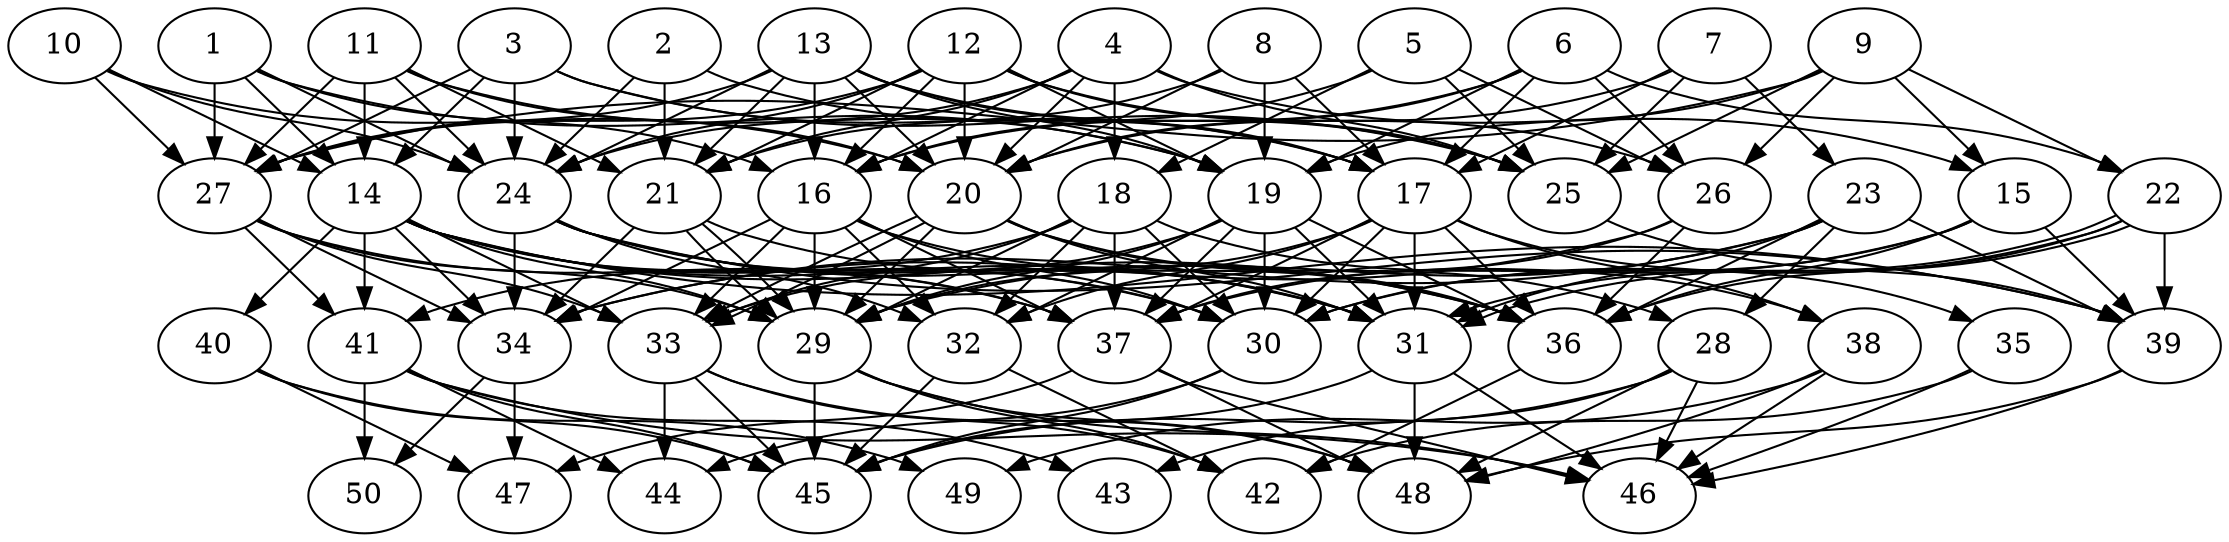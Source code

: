 // DAG automatically generated by daggen at Thu Oct  3 14:07:57 2019
// ./daggen --dot -n 50 --ccr 0.4 --fat 0.7 --regular 0.7 --density 0.7 --mindata 5242880 --maxdata 52428800 
digraph G {
  1 [size="84689920", alpha="0.06", expect_size="33875968"] 
  1 -> 14 [size ="33875968"]
  1 -> 16 [size ="33875968"]
  1 -> 19 [size ="33875968"]
  1 -> 24 [size ="33875968"]
  1 -> 27 [size ="33875968"]
  2 [size="41548800", alpha="0.15", expect_size="16619520"] 
  2 -> 17 [size ="16619520"]
  2 -> 21 [size ="16619520"]
  2 -> 24 [size ="16619520"]
  3 [size="112453120", alpha="0.05", expect_size="44981248"] 
  3 -> 14 [size ="44981248"]
  3 -> 17 [size ="44981248"]
  3 -> 24 [size ="44981248"]
  3 -> 25 [size ="44981248"]
  3 -> 27 [size ="44981248"]
  4 [size="79907840", alpha="0.12", expect_size="31963136"] 
  4 -> 15 [size ="31963136"]
  4 -> 16 [size ="31963136"]
  4 -> 18 [size ="31963136"]
  4 -> 20 [size ="31963136"]
  4 -> 21 [size ="31963136"]
  4 -> 24 [size ="31963136"]
  4 -> 25 [size ="31963136"]
  5 [size="110730240", alpha="0.18", expect_size="44292096"] 
  5 -> 16 [size ="44292096"]
  5 -> 18 [size ="44292096"]
  5 -> 25 [size ="44292096"]
  5 -> 26 [size ="44292096"]
  6 [size="49331200", alpha="0.15", expect_size="19732480"] 
  6 -> 16 [size ="19732480"]
  6 -> 17 [size ="19732480"]
  6 -> 19 [size ="19732480"]
  6 -> 20 [size ="19732480"]
  6 -> 22 [size ="19732480"]
  6 -> 26 [size ="19732480"]
  7 [size="31659520", alpha="0.18", expect_size="12663808"] 
  7 -> 17 [size ="12663808"]
  7 -> 20 [size ="12663808"]
  7 -> 23 [size ="12663808"]
  7 -> 25 [size ="12663808"]
  8 [size="42055680", alpha="0.04", expect_size="16822272"] 
  8 -> 17 [size ="16822272"]
  8 -> 19 [size ="16822272"]
  8 -> 20 [size ="16822272"]
  8 -> 21 [size ="16822272"]
  9 [size="27527680", alpha="0.15", expect_size="11011072"] 
  9 -> 15 [size ="11011072"]
  9 -> 19 [size ="11011072"]
  9 -> 22 [size ="11011072"]
  9 -> 25 [size ="11011072"]
  9 -> 26 [size ="11011072"]
  9 -> 27 [size ="11011072"]
  10 [size="66053120", alpha="0.04", expect_size="26421248"] 
  10 -> 14 [size ="26421248"]
  10 -> 20 [size ="26421248"]
  10 -> 24 [size ="26421248"]
  10 -> 27 [size ="26421248"]
  11 [size="55897600", alpha="0.08", expect_size="22359040"] 
  11 -> 14 [size ="22359040"]
  11 -> 19 [size ="22359040"]
  11 -> 20 [size ="22359040"]
  11 -> 21 [size ="22359040"]
  11 -> 24 [size ="22359040"]
  11 -> 27 [size ="22359040"]
  12 [size="90588160", alpha="0.07", expect_size="36235264"] 
  12 -> 16 [size ="36235264"]
  12 -> 19 [size ="36235264"]
  12 -> 20 [size ="36235264"]
  12 -> 21 [size ="36235264"]
  12 -> 24 [size ="36235264"]
  12 -> 25 [size ="36235264"]
  12 -> 26 [size ="36235264"]
  12 -> 27 [size ="36235264"]
  13 [size="59883520", alpha="0.15", expect_size="23953408"] 
  13 -> 16 [size ="23953408"]
  13 -> 17 [size ="23953408"]
  13 -> 19 [size ="23953408"]
  13 -> 20 [size ="23953408"]
  13 -> 21 [size ="23953408"]
  13 -> 24 [size ="23953408"]
  13 -> 25 [size ="23953408"]
  13 -> 27 [size ="23953408"]
  14 [size="86635520", alpha="0.06", expect_size="34654208"] 
  14 -> 29 [size ="34654208"]
  14 -> 30 [size ="34654208"]
  14 -> 31 [size ="34654208"]
  14 -> 33 [size ="34654208"]
  14 -> 34 [size ="34654208"]
  14 -> 36 [size ="34654208"]
  14 -> 37 [size ="34654208"]
  14 -> 39 [size ="34654208"]
  14 -> 40 [size ="34654208"]
  14 -> 41 [size ="34654208"]
  15 [size="36746240", alpha="0.03", expect_size="14698496"] 
  15 -> 30 [size ="14698496"]
  15 -> 36 [size ="14698496"]
  15 -> 37 [size ="14698496"]
  15 -> 39 [size ="14698496"]
  16 [size="27023360", alpha="0.00", expect_size="10809344"] 
  16 -> 29 [size ="10809344"]
  16 -> 30 [size ="10809344"]
  16 -> 32 [size ="10809344"]
  16 -> 33 [size ="10809344"]
  16 -> 34 [size ="10809344"]
  16 -> 36 [size ="10809344"]
  16 -> 37 [size ="10809344"]
  17 [size="113776640", alpha="0.14", expect_size="45510656"] 
  17 -> 29 [size ="45510656"]
  17 -> 30 [size ="45510656"]
  17 -> 31 [size ="45510656"]
  17 -> 32 [size ="45510656"]
  17 -> 35 [size ="45510656"]
  17 -> 36 [size ="45510656"]
  17 -> 37 [size ="45510656"]
  17 -> 38 [size ="45510656"]
  18 [size="101475840", alpha="0.18", expect_size="40590336"] 
  18 -> 29 [size ="40590336"]
  18 -> 30 [size ="40590336"]
  18 -> 32 [size ="40590336"]
  18 -> 33 [size ="40590336"]
  18 -> 37 [size ="40590336"]
  18 -> 38 [size ="40590336"]
  18 -> 41 [size ="40590336"]
  19 [size="125491200", alpha="0.09", expect_size="50196480"] 
  19 -> 29 [size ="50196480"]
  19 -> 30 [size ="50196480"]
  19 -> 31 [size ="50196480"]
  19 -> 32 [size ="50196480"]
  19 -> 33 [size ="50196480"]
  19 -> 36 [size ="50196480"]
  19 -> 37 [size ="50196480"]
  20 [size="96151040", alpha="0.09", expect_size="38460416"] 
  20 -> 28 [size ="38460416"]
  20 -> 29 [size ="38460416"]
  20 -> 31 [size ="38460416"]
  20 -> 33 [size ="38460416"]
  20 -> 33 [size ="38460416"]
  20 -> 36 [size ="38460416"]
  21 [size="117322240", alpha="0.02", expect_size="46928896"] 
  21 -> 29 [size ="46928896"]
  21 -> 29 [size ="46928896"]
  21 -> 31 [size ="46928896"]
  21 -> 34 [size ="46928896"]
  22 [size="48186880", alpha="0.19", expect_size="19274752"] 
  22 -> 30 [size ="19274752"]
  22 -> 31 [size ="19274752"]
  22 -> 31 [size ="19274752"]
  22 -> 36 [size ="19274752"]
  22 -> 39 [size ="19274752"]
  23 [size="86745600", alpha="0.14", expect_size="34698240"] 
  23 -> 28 [size ="34698240"]
  23 -> 29 [size ="34698240"]
  23 -> 31 [size ="34698240"]
  23 -> 34 [size ="34698240"]
  23 -> 36 [size ="34698240"]
  23 -> 39 [size ="34698240"]
  24 [size="58880000", alpha="0.19", expect_size="23552000"] 
  24 -> 30 [size ="23552000"]
  24 -> 31 [size ="23552000"]
  24 -> 32 [size ="23552000"]
  24 -> 34 [size ="23552000"]
  24 -> 36 [size ="23552000"]
  24 -> 39 [size ="23552000"]
  25 [size="93352960", alpha="0.01", expect_size="37341184"] 
  25 -> 39 [size ="37341184"]
  26 [size="109780480", alpha="0.10", expect_size="43912192"] 
  26 -> 34 [size ="43912192"]
  26 -> 36 [size ="43912192"]
  26 -> 37 [size ="43912192"]
  27 [size="111838720", alpha="0.01", expect_size="44735488"] 
  27 -> 29 [size ="44735488"]
  27 -> 33 [size ="44735488"]
  27 -> 34 [size ="44735488"]
  27 -> 37 [size ="44735488"]
  27 -> 41 [size ="44735488"]
  28 [size="73827840", alpha="0.17", expect_size="29531136"] 
  28 -> 43 [size ="29531136"]
  28 -> 45 [size ="29531136"]
  28 -> 46 [size ="29531136"]
  28 -> 48 [size ="29531136"]
  29 [size="63178240", alpha="0.16", expect_size="25271296"] 
  29 -> 42 [size ="25271296"]
  29 -> 45 [size ="25271296"]
  29 -> 46 [size ="25271296"]
  29 -> 48 [size ="25271296"]
  30 [size="115527680", alpha="0.04", expect_size="46211072"] 
  30 -> 44 [size ="46211072"]
  30 -> 45 [size ="46211072"]
  31 [size="52659200", alpha="0.19", expect_size="21063680"] 
  31 -> 45 [size ="21063680"]
  31 -> 46 [size ="21063680"]
  31 -> 48 [size ="21063680"]
  32 [size="64122880", alpha="0.07", expect_size="25649152"] 
  32 -> 42 [size ="25649152"]
  32 -> 45 [size ="25649152"]
  33 [size="60395520", alpha="0.03", expect_size="24158208"] 
  33 -> 42 [size ="24158208"]
  33 -> 44 [size ="24158208"]
  33 -> 45 [size ="24158208"]
  33 -> 48 [size ="24158208"]
  34 [size="22858240", alpha="0.12", expect_size="9143296"] 
  34 -> 47 [size ="9143296"]
  34 -> 50 [size ="9143296"]
  35 [size="18311680", alpha="0.04", expect_size="7324672"] 
  35 -> 42 [size ="7324672"]
  35 -> 46 [size ="7324672"]
  36 [size="26419200", alpha="0.19", expect_size="10567680"] 
  36 -> 42 [size ="10567680"]
  37 [size="83402240", alpha="0.11", expect_size="33360896"] 
  37 -> 46 [size ="33360896"]
  37 -> 47 [size ="33360896"]
  37 -> 48 [size ="33360896"]
  38 [size="89850880", alpha="0.18", expect_size="35940352"] 
  38 -> 46 [size ="35940352"]
  38 -> 48 [size ="35940352"]
  38 -> 49 [size ="35940352"]
  39 [size="74713600", alpha="0.04", expect_size="29885440"] 
  39 -> 46 [size ="29885440"]
  39 -> 48 [size ="29885440"]
  40 [size="52413440", alpha="0.04", expect_size="20965376"] 
  40 -> 45 [size ="20965376"]
  40 -> 47 [size ="20965376"]
  40 -> 49 [size ="20965376"]
  41 [size="75898880", alpha="0.02", expect_size="30359552"] 
  41 -> 43 [size ="30359552"]
  41 -> 44 [size ="30359552"]
  41 -> 45 [size ="30359552"]
  41 -> 46 [size ="30359552"]
  41 -> 50 [size ="30359552"]
  42 [size="69995520", alpha="0.06", expect_size="27998208"] 
  43 [size="112186880", alpha="0.02", expect_size="44874752"] 
  44 [size="13319680", alpha="0.06", expect_size="5327872"] 
  45 [size="82854400", alpha="0.04", expect_size="33141760"] 
  46 [size="108497920", alpha="0.18", expect_size="43399168"] 
  47 [size="104171520", alpha="0.08", expect_size="41668608"] 
  48 [size="52577280", alpha="0.09", expect_size="21030912"] 
  49 [size="42086400", alpha="0.19", expect_size="16834560"] 
  50 [size="67120640", alpha="0.06", expect_size="26848256"] 
}
